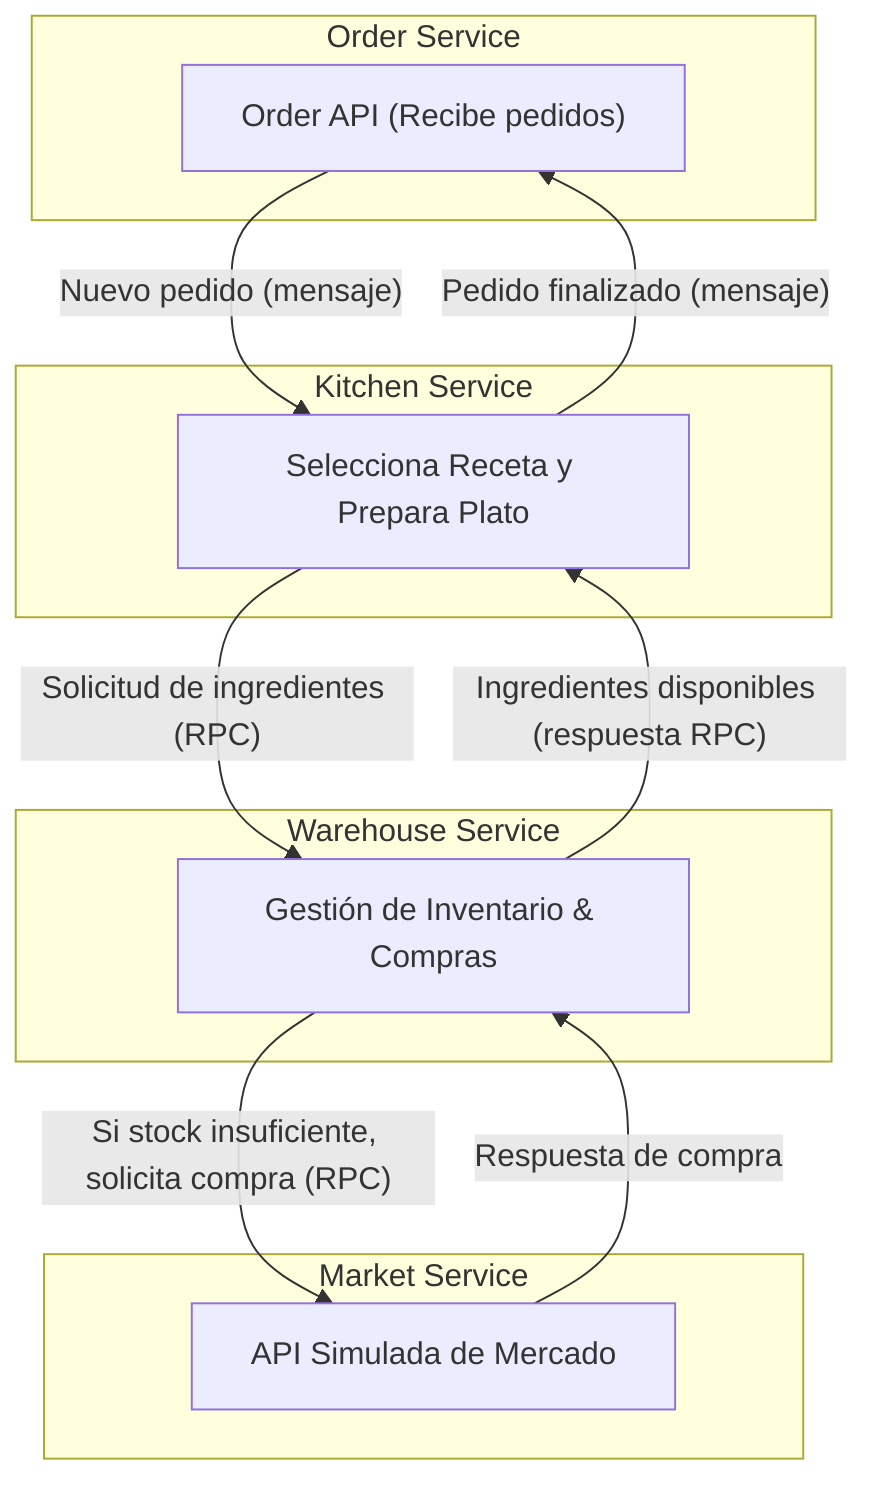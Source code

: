 flowchart TD
  subgraph OS [Order Service]
    A["Order API (Recibe pedidos)"]
  end

  subgraph KS [Kitchen Service]
    B["Selecciona Receta y Prepara Plato"]
  end

  subgraph WS [Warehouse Service]
    C["Gestión de Inventario & Compras"]
  end

  subgraph MS [Market Service]
    D["API Simulada de Mercado"]
  end

  A -- "Nuevo pedido (mensaje)" --> B
  B -- "Solicitud de ingredientes (RPC)" --> C
  C -- "Si stock insuficiente, solicita compra (RPC)" --> D
  D -- "Respuesta de compra" --> C
  C -- "Ingredientes disponibles (respuesta RPC)" --> B
  B -- "Pedido finalizado (mensaje)" --> A